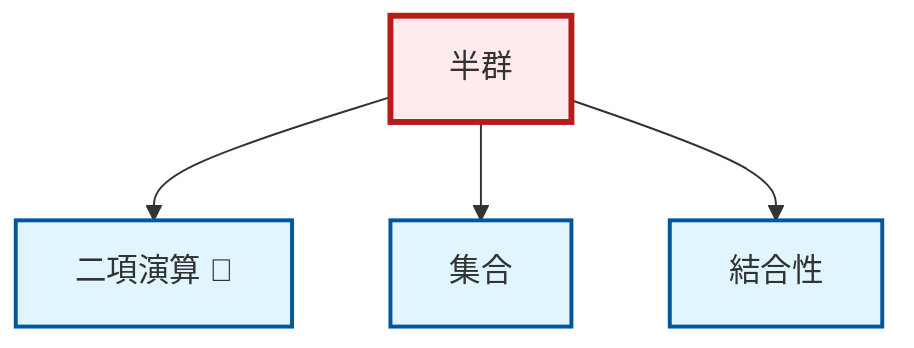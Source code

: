 graph TD
    classDef definition fill:#e1f5fe,stroke:#01579b,stroke-width:2px
    classDef theorem fill:#f3e5f5,stroke:#4a148c,stroke-width:2px
    classDef axiom fill:#fff3e0,stroke:#e65100,stroke-width:2px
    classDef example fill:#e8f5e9,stroke:#1b5e20,stroke-width:2px
    classDef current fill:#ffebee,stroke:#b71c1c,stroke-width:3px
    def-set["集合"]:::definition
    def-semigroup["半群"]:::definition
    def-associativity["結合性"]:::definition
    def-binary-operation["二項演算 📝"]:::definition
    def-semigroup --> def-binary-operation
    def-semigroup --> def-set
    def-semigroup --> def-associativity
    class def-semigroup current